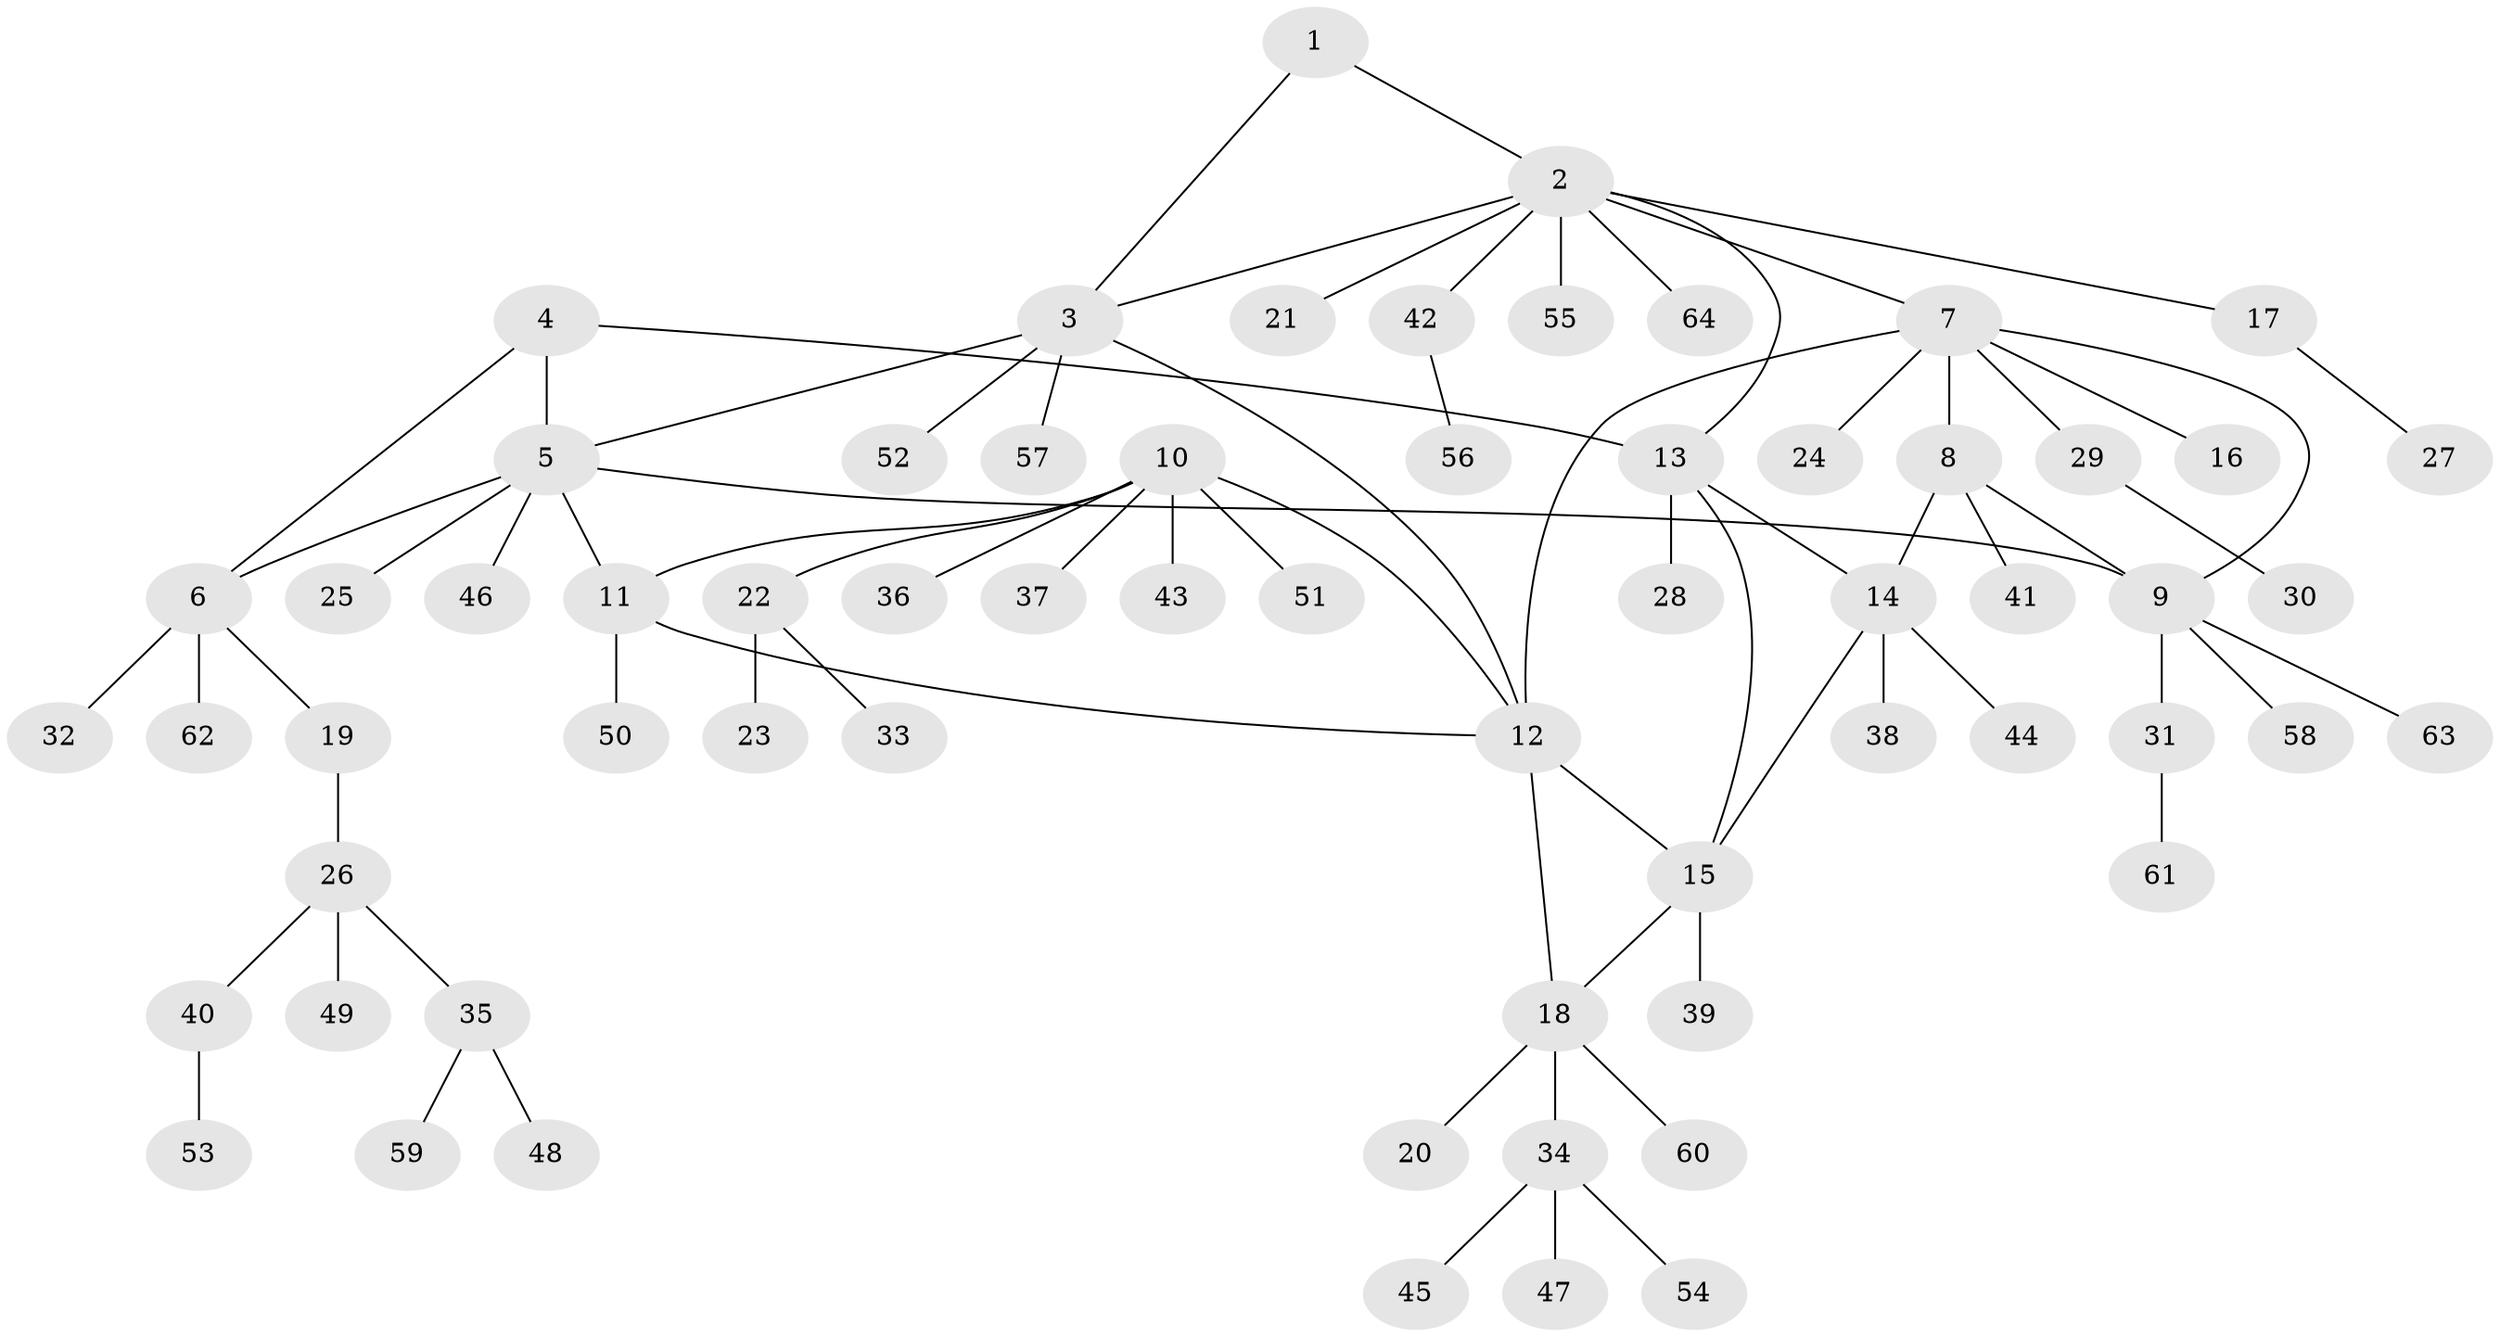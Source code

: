 // Generated by graph-tools (version 1.1) at 2025/15/03/09/25 04:15:53]
// undirected, 64 vertices, 75 edges
graph export_dot {
graph [start="1"]
  node [color=gray90,style=filled];
  1;
  2;
  3;
  4;
  5;
  6;
  7;
  8;
  9;
  10;
  11;
  12;
  13;
  14;
  15;
  16;
  17;
  18;
  19;
  20;
  21;
  22;
  23;
  24;
  25;
  26;
  27;
  28;
  29;
  30;
  31;
  32;
  33;
  34;
  35;
  36;
  37;
  38;
  39;
  40;
  41;
  42;
  43;
  44;
  45;
  46;
  47;
  48;
  49;
  50;
  51;
  52;
  53;
  54;
  55;
  56;
  57;
  58;
  59;
  60;
  61;
  62;
  63;
  64;
  1 -- 2;
  1 -- 3;
  2 -- 3;
  2 -- 7;
  2 -- 13;
  2 -- 17;
  2 -- 21;
  2 -- 42;
  2 -- 55;
  2 -- 64;
  3 -- 5;
  3 -- 12;
  3 -- 52;
  3 -- 57;
  4 -- 5;
  4 -- 6;
  4 -- 13;
  5 -- 6;
  5 -- 9;
  5 -- 11;
  5 -- 25;
  5 -- 46;
  6 -- 19;
  6 -- 32;
  6 -- 62;
  7 -- 8;
  7 -- 9;
  7 -- 12;
  7 -- 16;
  7 -- 24;
  7 -- 29;
  8 -- 9;
  8 -- 14;
  8 -- 41;
  9 -- 31;
  9 -- 58;
  9 -- 63;
  10 -- 11;
  10 -- 12;
  10 -- 22;
  10 -- 36;
  10 -- 37;
  10 -- 43;
  10 -- 51;
  11 -- 12;
  11 -- 50;
  12 -- 15;
  12 -- 18;
  13 -- 14;
  13 -- 15;
  13 -- 28;
  14 -- 15;
  14 -- 38;
  14 -- 44;
  15 -- 18;
  15 -- 39;
  17 -- 27;
  18 -- 20;
  18 -- 34;
  18 -- 60;
  19 -- 26;
  22 -- 23;
  22 -- 33;
  26 -- 35;
  26 -- 40;
  26 -- 49;
  29 -- 30;
  31 -- 61;
  34 -- 45;
  34 -- 47;
  34 -- 54;
  35 -- 48;
  35 -- 59;
  40 -- 53;
  42 -- 56;
}
